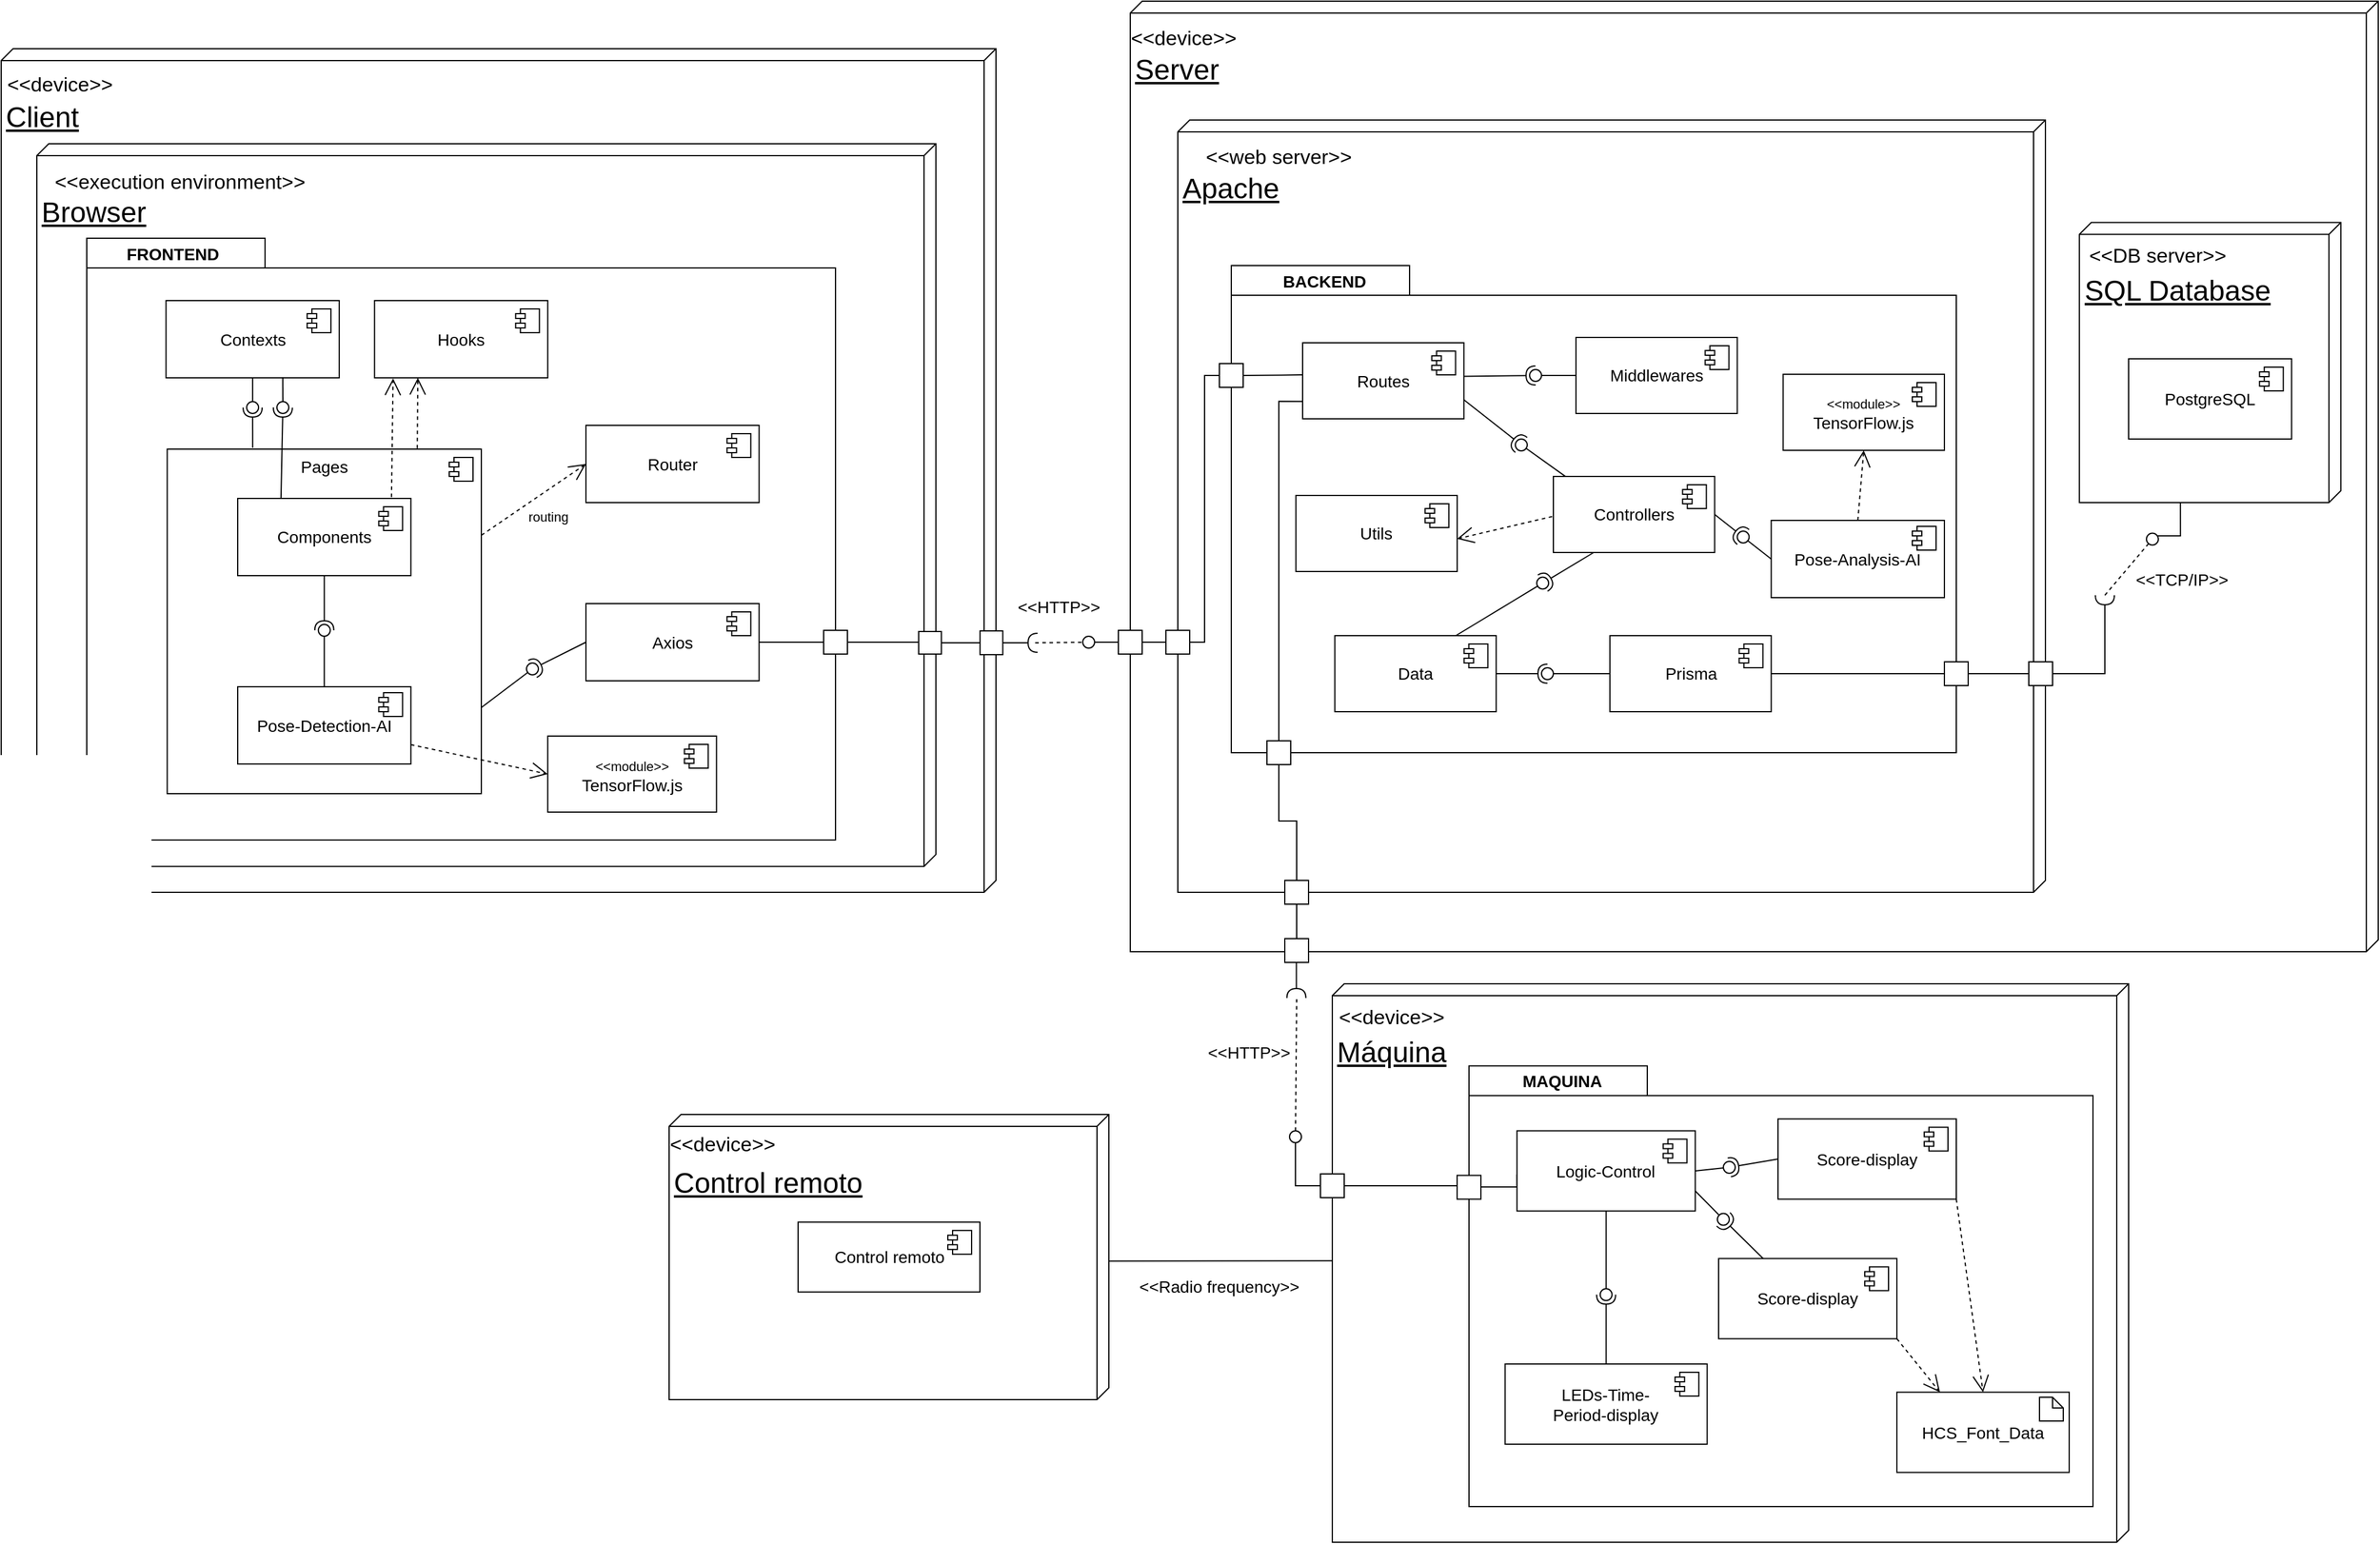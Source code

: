 <mxfile version="21.3.7" type="device">
  <diagram id="4uFTy9rnqPRA-Mim88wO" name="Page-1">
    <mxGraphModel dx="3993" dy="2965" grid="1" gridSize="10" guides="1" tooltips="1" connect="1" arrows="1" fold="1" page="1" pageScale="1" pageWidth="850" pageHeight="1100" math="0" shadow="0">
      <root>
        <mxCell id="0" />
        <mxCell id="1" parent="0" />
        <mxCell id="BeoUz5dw5pDCnau0VOem-1" value="&lt;font style=&quot;font-size: 24px;&quot;&gt;&lt;br&gt;Client&lt;br&gt;&lt;/font&gt;" style="verticalAlign=top;align=left;spacingTop=8;spacingLeft=2;spacingRight=12;shape=cube;size=10;direction=south;fontStyle=4;html=1;whiteSpace=wrap;fontSize=24;container=1;" parent="1" vertex="1">
          <mxGeometry x="-828" y="-1032" width="837" height="710" as="geometry">
            <mxRectangle x="-510" y="-20" width="110" height="80" as="alternateBounds" />
          </mxGeometry>
        </mxCell>
        <mxCell id="BeoUz5dw5pDCnau0VOem-3" value="&amp;lt;&amp;lt;device&amp;gt;&amp;gt;" style="text;html=1;strokeColor=none;fillColor=none;align=center;verticalAlign=middle;whiteSpace=wrap;rounded=0;fontSize=17;" parent="BeoUz5dw5pDCnau0VOem-1" vertex="1">
          <mxGeometry x="19.815" y="14.2" width="59.444" height="32.769" as="geometry" />
        </mxCell>
        <mxCell id="BeoUz5dw5pDCnau0VOem-4" value="&lt;br&gt;Browser" style="verticalAlign=top;align=left;spacingTop=8;spacingLeft=2;spacingRight=12;shape=cube;size=10;direction=south;fontStyle=4;html=1;whiteSpace=wrap;fontSize=24;" parent="BeoUz5dw5pDCnau0VOem-1" vertex="1">
          <mxGeometry x="30" y="80" width="756.45" height="608.23" as="geometry" />
        </mxCell>
        <mxCell id="BeoUz5dw5pDCnau0VOem-5" value="&amp;lt;&amp;lt;execution environment&amp;gt;&amp;gt;" style="text;html=1;strokeColor=none;fillColor=none;align=center;verticalAlign=middle;whiteSpace=wrap;rounded=0;fontSize=17;" parent="BeoUz5dw5pDCnau0VOem-1" vertex="1">
          <mxGeometry x="40" y="98.44" width="220.94" height="28.4" as="geometry" />
        </mxCell>
        <mxCell id="BeoUz5dw5pDCnau0VOem-6" value="" style="html=1;points=[];perimeter=orthogonalPerimeter;outlineConnect=0;targetShapes=umlLifeline;portConstraint=eastwest;newEdgeStyle={&quot;edgeStyle&quot;:&quot;elbowEdgeStyle&quot;,&quot;elbow&quot;:&quot;vertical&quot;,&quot;curved&quot;:0,&quot;rounded&quot;:0};" parent="BeoUz5dw5pDCnau0VOem-1" vertex="1">
          <mxGeometry x="771.956" y="490.503" width="19.131" height="19" as="geometry" />
        </mxCell>
        <mxCell id="BeoUz5dw5pDCnau0VOem-7" value="" style="html=1;points=[];perimeter=orthogonalPerimeter;outlineConnect=0;targetShapes=umlLifeline;portConstraint=eastwest;newEdgeStyle={&quot;edgeStyle&quot;:&quot;elbowEdgeStyle&quot;,&quot;elbow&quot;:&quot;vertical&quot;,&quot;curved&quot;:0,&quot;rounded&quot;:0};" parent="BeoUz5dw5pDCnau0VOem-1" vertex="1">
          <mxGeometry x="823.608" y="490" width="19.131" height="20" as="geometry" />
        </mxCell>
        <mxCell id="BeoUz5dw5pDCnau0VOem-12" value="" style="endArrow=none;html=1;rounded=0;edgeStyle=orthogonalEdgeStyle;" parent="BeoUz5dw5pDCnau0VOem-1" source="BeoUz5dw5pDCnau0VOem-6" target="BeoUz5dw5pDCnau0VOem-7" edge="1">
          <mxGeometry width="50" height="50" relative="1" as="geometry">
            <mxPoint x="726.994" y="520" as="sourcePoint" />
            <mxPoint x="780.562" y="514" as="targetPoint" />
            <Array as="points">
              <mxPoint x="813.086" y="500" />
              <mxPoint x="813.086" y="500" />
            </Array>
          </mxGeometry>
        </mxCell>
        <mxCell id="CaZkNZUkB60J_8pfKlls-16" value="&lt;br&gt;Máquina" style="verticalAlign=top;align=left;spacingTop=8;spacingLeft=2;spacingRight=12;shape=cube;size=10;direction=south;fontStyle=4;html=1;whiteSpace=wrap;fontSize=24;" parent="1" vertex="1">
          <mxGeometry x="292" y="-245" width="670" height="470" as="geometry" />
        </mxCell>
        <mxCell id="ow-tL4oZbmLbFuHcK2_5-78" value="" style="shape=folder;fontStyle=1;spacingTop=10;tabWidth=150;tabHeight=25;tabPosition=left;html=1;whiteSpace=wrap;fontSize=14;" parent="1" vertex="1">
          <mxGeometry x="407" y="-175.82" width="525" height="370.82" as="geometry" />
        </mxCell>
        <mxCell id="CaZkNZUkB60J_8pfKlls-49" value="&lt;font style=&quot;font-size: 24px;&quot;&gt;&lt;br&gt;Server&lt;/font&gt;" style="verticalAlign=top;align=left;spacingTop=8;spacingLeft=2;spacingRight=12;shape=cube;size=10;direction=south;fontStyle=4;html=1;whiteSpace=wrap;fontSize=24;" parent="1" vertex="1">
          <mxGeometry x="122" y="-1072" width="1050" height="800" as="geometry" />
        </mxCell>
        <mxCell id="ow-tL4oZbmLbFuHcK2_5-1" value="&lt;br&gt;Apache" style="verticalAlign=top;align=left;spacingTop=8;spacingLeft=2;spacingRight=12;shape=cube;size=10;direction=south;fontStyle=4;html=1;whiteSpace=wrap;fontSize=24;" parent="1" vertex="1">
          <mxGeometry x="162" y="-972" width="730" height="650" as="geometry" />
        </mxCell>
        <mxCell id="FkkyJa-ej6A5_BQiHf4g-26" value="&lt;br&gt;SQL Database" style="verticalAlign=top;align=left;spacingTop=8;spacingLeft=2;spacingRight=12;shape=cube;size=10;direction=south;fontStyle=4;html=1;whiteSpace=wrap;fontSize=24;" parent="1" vertex="1">
          <mxGeometry x="920.57" y="-885.75" width="220" height="235.75" as="geometry" />
        </mxCell>
        <mxCell id="CaZkNZUkB60J_8pfKlls-51" value="&amp;lt;&amp;lt;device&amp;gt;&amp;gt;" style="text;html=1;strokeColor=none;fillColor=none;align=center;verticalAlign=middle;whiteSpace=wrap;rounded=0;fontSize=17;" parent="1" vertex="1">
          <mxGeometry x="137" y="-1055" width="60" height="30" as="geometry" />
        </mxCell>
        <mxCell id="CaZkNZUkB60J_8pfKlls-52" value="&amp;lt;&amp;lt;web server&amp;gt;&amp;gt;" style="text;html=1;strokeColor=none;fillColor=none;align=center;verticalAlign=middle;whiteSpace=wrap;rounded=0;fontSize=17;" parent="1" vertex="1">
          <mxGeometry x="182" y="-955" width="130" height="30" as="geometry" />
        </mxCell>
        <mxCell id="ow-tL4oZbmLbFuHcK2_5-26" value="PostgreSQL" style="html=1;dropTarget=0;whiteSpace=wrap;fontSize=14;" parent="1" vertex="1">
          <mxGeometry x="961.997" y="-771" width="137.143" height="67.5" as="geometry" />
        </mxCell>
        <mxCell id="ow-tL4oZbmLbFuHcK2_5-27" value="" style="shape=module;jettyWidth=8;jettyHeight=4;fontSize=14;" parent="ow-tL4oZbmLbFuHcK2_5-26" vertex="1">
          <mxGeometry x="1" width="20" height="20" relative="1" as="geometry">
            <mxPoint x="-27" y="7" as="offset" />
          </mxGeometry>
        </mxCell>
        <mxCell id="CaZkNZUkB60J_8pfKlls-57" value="" style="rounded=0;orthogonalLoop=1;jettySize=auto;html=1;endArrow=none;endFill=0;sketch=0;sourcePerimeterSpacing=0;targetPerimeterSpacing=0;exitX=0;exitY=0;exitDx=235.75;exitDy=135;edgeStyle=orthogonalEdgeStyle;exitPerimeter=0;" parent="1" source="FkkyJa-ej6A5_BQiHf4g-26" target="CaZkNZUkB60J_8pfKlls-59" edge="1">
          <mxGeometry relative="1" as="geometry">
            <mxPoint x="642" y="-469" as="sourcePoint" />
            <Array as="points">
              <mxPoint x="1006" y="-622" />
            </Array>
          </mxGeometry>
        </mxCell>
        <mxCell id="CaZkNZUkB60J_8pfKlls-58" value="" style="rounded=0;orthogonalLoop=1;jettySize=auto;html=1;endArrow=halfCircle;endFill=0;endSize=6;strokeWidth=1;sketch=0;edgeStyle=orthogonalEdgeStyle;" parent="1" source="CaZkNZUkB60J_8pfKlls-144" edge="1">
          <mxGeometry relative="1" as="geometry">
            <mxPoint x="938" y="-522" as="sourcePoint" />
            <mxPoint x="942" y="-572" as="targetPoint" />
            <Array as="points">
              <mxPoint x="942" y="-506" />
              <mxPoint x="942" y="-572" />
            </Array>
          </mxGeometry>
        </mxCell>
        <mxCell id="CaZkNZUkB60J_8pfKlls-59" value="" style="ellipse;whiteSpace=wrap;html=1;align=center;aspect=fixed;resizable=0;points=[];outlineConnect=0;sketch=0;direction=south;" parent="1" vertex="1">
          <mxGeometry x="977" y="-624.25" width="10" height="10" as="geometry" />
        </mxCell>
        <mxCell id="CaZkNZUkB60J_8pfKlls-61" value="" style="endArrow=none;dashed=1;html=1;strokeWidth=1;rounded=0;" parent="1" target="BeoUz5dw5pDCnau0VOem-20" edge="1">
          <mxGeometry width="50" height="50" relative="1" as="geometry">
            <mxPoint x="42" y="-532" as="sourcePoint" />
            <mxPoint x="159.299" y="-722.792" as="targetPoint" />
          </mxGeometry>
        </mxCell>
        <mxCell id="CaZkNZUkB60J_8pfKlls-64" value="&amp;lt;&amp;lt;HTTP&amp;gt;&amp;gt;" style="text;html=1;strokeColor=none;fillColor=none;align=center;verticalAlign=middle;whiteSpace=wrap;rounded=0;fontSize=14;rotation=0;" parent="1" vertex="1">
          <mxGeometry x="32" y="-577.5" width="60" height="30" as="geometry" />
        </mxCell>
        <mxCell id="CaZkNZUkB60J_8pfKlls-70" value="&amp;lt;&amp;lt;HTTP&amp;gt;&amp;gt;" style="text;html=1;strokeColor=none;fillColor=none;align=center;verticalAlign=middle;whiteSpace=wrap;rounded=0;fontSize=14;rotation=0;" parent="1" vertex="1">
          <mxGeometry x="192" y="-202.43" width="60" height="30" as="geometry" />
        </mxCell>
        <mxCell id="CaZkNZUkB60J_8pfKlls-74" value="&amp;lt;&amp;lt;Radio frequency&amp;gt;&amp;gt;" style="text;html=1;strokeColor=none;fillColor=none;align=center;verticalAlign=middle;whiteSpace=wrap;rounded=0;fontSize=14;rotation=0;" parent="1" vertex="1">
          <mxGeometry x="107" y="-5" width="180" height="30" as="geometry" />
        </mxCell>
        <mxCell id="CaZkNZUkB60J_8pfKlls-76" value="" style="group" parent="1" vertex="1" connectable="0">
          <mxGeometry x="-266" y="-135" width="390" height="240" as="geometry" />
        </mxCell>
        <mxCell id="CaZkNZUkB60J_8pfKlls-17" value="&lt;br&gt;Control remoto" style="verticalAlign=top;align=left;spacingTop=8;spacingLeft=2;spacingRight=12;shape=cube;size=10;direction=south;fontStyle=4;html=1;whiteSpace=wrap;fontSize=24;" parent="CaZkNZUkB60J_8pfKlls-76" vertex="1">
          <mxGeometry width="370" height="240" as="geometry" />
        </mxCell>
        <mxCell id="CaZkNZUkB60J_8pfKlls-46" value="&amp;lt;&amp;lt;device&amp;gt;&amp;gt;" style="text;html=1;strokeColor=none;fillColor=none;align=center;verticalAlign=middle;whiteSpace=wrap;rounded=0;fontSize=17;" parent="CaZkNZUkB60J_8pfKlls-76" vertex="1">
          <mxGeometry x="18" y="13.065" width="54" height="26.129" as="geometry" />
        </mxCell>
        <mxCell id="CaZkNZUkB60J_8pfKlls-14" value="&lt;div&gt;Control remoto&lt;/div&gt;" style="html=1;dropTarget=0;whiteSpace=wrap;fontSize=14;" parent="CaZkNZUkB60J_8pfKlls-76" vertex="1">
          <mxGeometry x="108.5" y="90.606" width="153" height="58.79" as="geometry" />
        </mxCell>
        <mxCell id="CaZkNZUkB60J_8pfKlls-15" value="" style="shape=module;jettyWidth=8;jettyHeight=4;fontSize=14;" parent="CaZkNZUkB60J_8pfKlls-14" vertex="1">
          <mxGeometry x="1" width="20" height="20" relative="1" as="geometry">
            <mxPoint x="-27" y="7" as="offset" />
          </mxGeometry>
        </mxCell>
        <mxCell id="CaZkNZUkB60J_8pfKlls-85" value="" style="endArrow=none;html=1;rounded=0;exitX=0.514;exitY=-0.001;exitDx=0;exitDy=0;exitPerimeter=0;entryX=0.496;entryY=1;entryDx=0;entryDy=0;entryPerimeter=0;" parent="1" source="CaZkNZUkB60J_8pfKlls-17" target="CaZkNZUkB60J_8pfKlls-16" edge="1">
          <mxGeometry width="50" height="50" relative="1" as="geometry">
            <mxPoint x="109" y="-11.59" as="sourcePoint" />
            <mxPoint x="282" y="-11.59" as="targetPoint" />
          </mxGeometry>
        </mxCell>
        <mxCell id="CaZkNZUkB60J_8pfKlls-92" value="&amp;lt;&amp;lt;TCP/IP&amp;gt;&amp;gt;" style="text;html=1;strokeColor=none;fillColor=none;align=center;verticalAlign=middle;whiteSpace=wrap;rounded=0;fontSize=14;rotation=0;" parent="1" vertex="1">
          <mxGeometry x="977" y="-600" width="60" height="30" as="geometry" />
        </mxCell>
        <mxCell id="ow-tL4oZbmLbFuHcK2_5-19" value="" style="shape=folder;fontStyle=1;spacingTop=10;tabWidth=150;tabHeight=25;tabPosition=left;html=1;whiteSpace=wrap;fontSize=14;" parent="1" vertex="1">
          <mxGeometry x="-756" y="-872.5" width="630" height="506.5" as="geometry" />
        </mxCell>
        <mxCell id="ow-tL4oZbmLbFuHcK2_5-20" value="FRONTEND" style="text;align=center;fontStyle=1;verticalAlign=middle;spacingLeft=3;spacingRight=3;strokeColor=none;rotatable=0;points=[[0,0.5],[1,0.5]];portConstraint=eastwest;html=1;fontSize=14;" parent="1" vertex="1">
          <mxGeometry x="-716.004" y="-872.5" width="64.762" height="26" as="geometry" />
        </mxCell>
        <mxCell id="CaZkNZUkB60J_8pfKlls-94" value="Contexts" style="html=1;dropTarget=0;whiteSpace=wrap;fontSize=14;" parent="1" vertex="1">
          <mxGeometry x="-689.29" y="-820" width="145.71" height="65" as="geometry" />
        </mxCell>
        <mxCell id="CaZkNZUkB60J_8pfKlls-95" value="" style="shape=module;jettyWidth=8;jettyHeight=4;fontSize=14;" parent="CaZkNZUkB60J_8pfKlls-94" vertex="1">
          <mxGeometry x="1" width="20" height="20" relative="1" as="geometry">
            <mxPoint x="-27" y="7" as="offset" />
          </mxGeometry>
        </mxCell>
        <mxCell id="CaZkNZUkB60J_8pfKlls-96" value="Hooks" style="html=1;dropTarget=0;whiteSpace=wrap;fontSize=14;" parent="1" vertex="1">
          <mxGeometry x="-513.86" y="-820" width="145.71" height="65" as="geometry" />
        </mxCell>
        <mxCell id="CaZkNZUkB60J_8pfKlls-97" value="" style="shape=module;jettyWidth=8;jettyHeight=4;fontSize=14;" parent="CaZkNZUkB60J_8pfKlls-96" vertex="1">
          <mxGeometry x="1" width="20" height="20" relative="1" as="geometry">
            <mxPoint x="-27" y="7" as="offset" />
          </mxGeometry>
        </mxCell>
        <mxCell id="CaZkNZUkB60J_8pfKlls-98" value="Pages&lt;br&gt;&lt;br&gt;&lt;br&gt;&lt;br&gt;&lt;br&gt;&lt;br&gt;&lt;br&gt;&lt;br&gt;&lt;br&gt;&lt;br&gt;" style="html=1;dropTarget=0;whiteSpace=wrap;fontSize=14;verticalAlign=top;" parent="1" vertex="1">
          <mxGeometry x="-688.29" y="-695" width="264.29" height="290" as="geometry" />
        </mxCell>
        <mxCell id="CaZkNZUkB60J_8pfKlls-99" value="" style="shape=module;jettyWidth=8;jettyHeight=4;fontSize=14;" parent="CaZkNZUkB60J_8pfKlls-98" vertex="1">
          <mxGeometry x="1" width="20" height="20" relative="1" as="geometry">
            <mxPoint x="-27" y="7" as="offset" />
          </mxGeometry>
        </mxCell>
        <mxCell id="CaZkNZUkB60J_8pfKlls-102" value="Axios" style="html=1;dropTarget=0;whiteSpace=wrap;fontSize=14;" parent="1" vertex="1">
          <mxGeometry x="-336" y="-565" width="145.71" height="65" as="geometry" />
        </mxCell>
        <mxCell id="CaZkNZUkB60J_8pfKlls-103" value="" style="shape=module;jettyWidth=8;jettyHeight=4;fontSize=14;" parent="CaZkNZUkB60J_8pfKlls-102" vertex="1">
          <mxGeometry x="1" width="20" height="20" relative="1" as="geometry">
            <mxPoint x="-27" y="7" as="offset" />
          </mxGeometry>
        </mxCell>
        <mxCell id="CaZkNZUkB60J_8pfKlls-105" value="Router" style="html=1;dropTarget=0;whiteSpace=wrap;fontSize=14;" parent="1" vertex="1">
          <mxGeometry x="-336" y="-715" width="145.71" height="65" as="geometry" />
        </mxCell>
        <mxCell id="CaZkNZUkB60J_8pfKlls-106" value="" style="shape=module;jettyWidth=8;jettyHeight=4;fontSize=14;" parent="CaZkNZUkB60J_8pfKlls-105" vertex="1">
          <mxGeometry x="1" width="20" height="20" relative="1" as="geometry">
            <mxPoint x="-27" y="7" as="offset" />
          </mxGeometry>
        </mxCell>
        <mxCell id="ow-tL4oZbmLbFuHcK2_5-21" value="Components" style="html=1;dropTarget=0;whiteSpace=wrap;fontSize=14;" parent="1" vertex="1">
          <mxGeometry x="-629" y="-653.5" width="145.71" height="65" as="geometry" />
        </mxCell>
        <mxCell id="ow-tL4oZbmLbFuHcK2_5-22" value="" style="shape=module;jettyWidth=8;jettyHeight=4;fontSize=14;" parent="ow-tL4oZbmLbFuHcK2_5-21" vertex="1">
          <mxGeometry x="1" width="20" height="20" relative="1" as="geometry">
            <mxPoint x="-27" y="7" as="offset" />
          </mxGeometry>
        </mxCell>
        <mxCell id="CaZkNZUkB60J_8pfKlls-109" value="" style="rounded=0;orthogonalLoop=1;jettySize=auto;html=1;endArrow=none;endFill=0;sketch=0;sourcePerimeterSpacing=0;targetPerimeterSpacing=0;exitX=1;exitY=0.75;exitDx=0;exitDy=0;" parent="1" source="CaZkNZUkB60J_8pfKlls-98" target="CaZkNZUkB60J_8pfKlls-111" edge="1">
          <mxGeometry relative="1" as="geometry">
            <mxPoint x="-466" y="-286" as="sourcePoint" />
          </mxGeometry>
        </mxCell>
        <mxCell id="CaZkNZUkB60J_8pfKlls-110" value="" style="rounded=0;orthogonalLoop=1;jettySize=auto;html=1;endArrow=halfCircle;endFill=0;entryX=0.5;entryY=0.5;endSize=6;strokeWidth=1;sketch=0;exitX=0;exitY=0.5;exitDx=0;exitDy=0;" parent="1" source="CaZkNZUkB60J_8pfKlls-102" target="CaZkNZUkB60J_8pfKlls-111" edge="1">
          <mxGeometry relative="1" as="geometry">
            <mxPoint x="-426" y="-286" as="sourcePoint" />
          </mxGeometry>
        </mxCell>
        <mxCell id="CaZkNZUkB60J_8pfKlls-111" value="" style="ellipse;whiteSpace=wrap;html=1;align=center;aspect=fixed;resizable=0;points=[];outlineConnect=0;sketch=0;" parent="1" vertex="1">
          <mxGeometry x="-386" y="-515" width="10" height="10" as="geometry" />
        </mxCell>
        <mxCell id="CaZkNZUkB60J_8pfKlls-119" value="" style="endArrow=open;dashed=1;endFill=0;endSize=12;html=1;rounded=0;entryX=0.25;entryY=1;entryDx=0;entryDy=0;exitX=0.796;exitY=-0.002;exitDx=0;exitDy=0;exitPerimeter=0;" parent="1" source="CaZkNZUkB60J_8pfKlls-98" target="CaZkNZUkB60J_8pfKlls-96" edge="1">
          <mxGeometry width="160" relative="1" as="geometry">
            <mxPoint x="-605" y="-685" as="sourcePoint" />
            <mxPoint x="-605" y="-745" as="targetPoint" />
          </mxGeometry>
        </mxCell>
        <mxCell id="CaZkNZUkB60J_8pfKlls-125" value="" style="rounded=0;orthogonalLoop=1;jettySize=auto;html=1;endArrow=halfCircle;endFill=0;entryX=0.5;entryY=0.5;endSize=6;strokeWidth=1;sketch=0;exitX=0.272;exitY=-0.004;exitDx=0;exitDy=0;exitPerimeter=0;" parent="1" source="CaZkNZUkB60J_8pfKlls-98" target="CaZkNZUkB60J_8pfKlls-126" edge="1">
          <mxGeometry relative="1" as="geometry">
            <mxPoint x="-886" y="-700" as="sourcePoint" />
          </mxGeometry>
        </mxCell>
        <mxCell id="CaZkNZUkB60J_8pfKlls-126" value="" style="ellipse;whiteSpace=wrap;html=1;align=center;aspect=fixed;resizable=0;points=[];outlineConnect=0;sketch=0;" parent="1" vertex="1">
          <mxGeometry x="-621.44" y="-735" width="10" height="10" as="geometry" />
        </mxCell>
        <mxCell id="CaZkNZUkB60J_8pfKlls-133" value="" style="rounded=0;orthogonalLoop=1;jettySize=auto;html=1;endArrow=none;endFill=0;sketch=0;sourcePerimeterSpacing=0;targetPerimeterSpacing=0;exitX=0.674;exitY=0.991;exitDx=0;exitDy=0;exitPerimeter=0;" parent="1" source="CaZkNZUkB60J_8pfKlls-94" target="CaZkNZUkB60J_8pfKlls-135" edge="1">
          <mxGeometry relative="1" as="geometry">
            <mxPoint x="-936" y="-665" as="sourcePoint" />
          </mxGeometry>
        </mxCell>
        <mxCell id="CaZkNZUkB60J_8pfKlls-134" value="" style="rounded=0;orthogonalLoop=1;jettySize=auto;html=1;endArrow=halfCircle;endFill=0;entryX=0.5;entryY=0.5;endSize=6;strokeWidth=1;sketch=0;exitX=0.25;exitY=0;exitDx=0;exitDy=0;" parent="1" source="ow-tL4oZbmLbFuHcK2_5-21" target="CaZkNZUkB60J_8pfKlls-135" edge="1">
          <mxGeometry relative="1" as="geometry">
            <mxPoint x="-591" y="-702.5" as="sourcePoint" />
          </mxGeometry>
        </mxCell>
        <mxCell id="CaZkNZUkB60J_8pfKlls-135" value="" style="ellipse;whiteSpace=wrap;html=1;align=center;aspect=fixed;resizable=0;points=[];outlineConnect=0;sketch=0;" parent="1" vertex="1">
          <mxGeometry x="-596" y="-735" width="10" height="10" as="geometry" />
        </mxCell>
        <mxCell id="CaZkNZUkB60J_8pfKlls-141" value="" style="endArrow=open;dashed=1;endFill=0;endSize=12;html=1;rounded=0;entryX=0.107;entryY=1.007;entryDx=0;entryDy=0;exitX=0.888;exitY=-0.017;exitDx=0;exitDy=0;entryPerimeter=0;exitPerimeter=0;" parent="1" source="ow-tL4oZbmLbFuHcK2_5-21" target="CaZkNZUkB60J_8pfKlls-96" edge="1">
          <mxGeometry width="160" relative="1" as="geometry">
            <mxPoint x="-498.5" y="-702.5" as="sourcePoint" />
            <mxPoint x="-467" y="-745" as="targetPoint" />
          </mxGeometry>
        </mxCell>
        <mxCell id="CaZkNZUkB60J_8pfKlls-144" value="" style="html=1;points=[];perimeter=orthogonalPerimeter;outlineConnect=0;targetShapes=umlLifeline;portConstraint=eastwest;newEdgeStyle={&quot;edgeStyle&quot;:&quot;elbowEdgeStyle&quot;,&quot;elbow&quot;:&quot;vertical&quot;,&quot;curved&quot;:0,&quot;rounded&quot;:0};" parent="1" vertex="1">
          <mxGeometry x="878" y="-516" width="20" height="20" as="geometry" />
        </mxCell>
        <mxCell id="CaZkNZUkB60J_8pfKlls-146" value="" style="html=1;points=[];perimeter=orthogonalPerimeter;outlineConnect=0;targetShapes=umlLifeline;portConstraint=eastwest;newEdgeStyle={&quot;edgeStyle&quot;:&quot;elbowEdgeStyle&quot;,&quot;elbow&quot;:&quot;vertical&quot;,&quot;curved&quot;:0,&quot;rounded&quot;:0};" parent="1" vertex="1">
          <mxGeometry x="252" y="-332" width="20" height="20" as="geometry" />
        </mxCell>
        <mxCell id="CaZkNZUkB60J_8pfKlls-149" value="" style="html=1;points=[];perimeter=orthogonalPerimeter;outlineConnect=0;targetShapes=umlLifeline;portConstraint=eastwest;newEdgeStyle={&quot;edgeStyle&quot;:&quot;elbowEdgeStyle&quot;,&quot;elbow&quot;:&quot;vertical&quot;,&quot;curved&quot;:0,&quot;rounded&quot;:0};" parent="1" vertex="1">
          <mxGeometry x="252" y="-283" width="20" height="20" as="geometry" />
        </mxCell>
        <mxCell id="CaZkNZUkB60J_8pfKlls-151" value="" style="html=1;points=[];perimeter=orthogonalPerimeter;outlineConnect=0;targetShapes=umlLifeline;portConstraint=eastwest;newEdgeStyle={&quot;edgeStyle&quot;:&quot;elbowEdgeStyle&quot;,&quot;elbow&quot;:&quot;vertical&quot;,&quot;curved&quot;:0,&quot;rounded&quot;:0};" parent="1" vertex="1">
          <mxGeometry x="282" y="-85.0" width="20" height="20" as="geometry" />
        </mxCell>
        <mxCell id="ow-tL4oZbmLbFuHcK2_5-79" value="MAQUINA" style="text;align=center;fontStyle=1;verticalAlign=middle;spacingLeft=3;spacingRight=3;strokeColor=none;rotatable=0;points=[[0,0.5],[1,0.5]];portConstraint=eastwest;html=1;fontSize=14;" parent="1" vertex="1">
          <mxGeometry x="434.857" y="-175.825" width="100.952" height="26.155" as="geometry" />
        </mxCell>
        <mxCell id="ow-tL4oZbmLbFuHcK2_5-81" value="&lt;div&gt;LEDs-Time-&lt;/div&gt;&lt;div&gt;Period-display&lt;/div&gt;" style="html=1;dropTarget=0;whiteSpace=wrap;fontSize=14;" parent="1" vertex="1">
          <mxGeometry x="437.36" y="75" width="170" height="67.5" as="geometry" />
        </mxCell>
        <mxCell id="ow-tL4oZbmLbFuHcK2_5-82" value="" style="shape=module;jettyWidth=8;jettyHeight=4;fontSize=14;" parent="ow-tL4oZbmLbFuHcK2_5-81" vertex="1">
          <mxGeometry x="1" width="20" height="20" relative="1" as="geometry">
            <mxPoint x="-27" y="7" as="offset" />
          </mxGeometry>
        </mxCell>
        <mxCell id="CaZkNZUkB60J_8pfKlls-3" value="HCS_Font_Data" style="html=1;dropTarget=0;whiteSpace=wrap;fontSize=14;" parent="1" vertex="1">
          <mxGeometry x="767" y="98.75" width="145" height="67.5" as="geometry" />
        </mxCell>
        <mxCell id="CaZkNZUkB60J_8pfKlls-65" style="edgeStyle=orthogonalEdgeStyle;rounded=0;orthogonalLoop=1;jettySize=auto;html=1;endArrow=none;endFill=0;" parent="1" target="CaZkNZUkB60J_8pfKlls-154" edge="1">
          <mxGeometry relative="1" as="geometry">
            <mxPoint x="447.36" y="-84.5" as="sourcePoint" />
            <mxPoint x="420" y="-73" as="targetPoint" />
            <Array as="points">
              <mxPoint x="447" y="-74" />
            </Array>
          </mxGeometry>
        </mxCell>
        <mxCell id="CaZkNZUkB60J_8pfKlls-10" value="Logic-Control" style="html=1;dropTarget=0;whiteSpace=wrap;fontSize=14;" parent="1" vertex="1">
          <mxGeometry x="447.36" y="-121.25" width="150" height="67.5" as="geometry" />
        </mxCell>
        <mxCell id="CaZkNZUkB60J_8pfKlls-11" value="" style="shape=module;jettyWidth=8;jettyHeight=4;fontSize=14;" parent="CaZkNZUkB60J_8pfKlls-10" vertex="1">
          <mxGeometry x="1" width="20" height="20" relative="1" as="geometry">
            <mxPoint x="-27" y="7" as="offset" />
          </mxGeometry>
        </mxCell>
        <mxCell id="CaZkNZUkB60J_8pfKlls-7" value="Score-display" style="html=1;dropTarget=0;whiteSpace=wrap;fontSize=14;" parent="1" vertex="1">
          <mxGeometry x="617" y="-13.75" width="150" height="67.5" as="geometry" />
        </mxCell>
        <mxCell id="CaZkNZUkB60J_8pfKlls-8" value="" style="shape=module;jettyWidth=8;jettyHeight=4;fontSize=14;" parent="CaZkNZUkB60J_8pfKlls-7" vertex="1">
          <mxGeometry x="1" width="20" height="20" relative="1" as="geometry">
            <mxPoint x="-27" y="7" as="offset" />
          </mxGeometry>
        </mxCell>
        <mxCell id="CaZkNZUkB60J_8pfKlls-1" value="Score-display" style="html=1;dropTarget=0;whiteSpace=wrap;fontSize=14;" parent="1" vertex="1">
          <mxGeometry x="667" y="-131.25" width="150" height="67.5" as="geometry" />
        </mxCell>
        <mxCell id="CaZkNZUkB60J_8pfKlls-2" value="" style="shape=module;jettyWidth=8;jettyHeight=4;fontSize=14;" parent="CaZkNZUkB60J_8pfKlls-1" vertex="1">
          <mxGeometry x="1" width="20" height="20" relative="1" as="geometry">
            <mxPoint x="-27" y="7" as="offset" />
          </mxGeometry>
        </mxCell>
        <mxCell id="CaZkNZUkB60J_8pfKlls-27" value="" style="rounded=0;orthogonalLoop=1;jettySize=auto;html=1;endArrow=none;endFill=0;sketch=0;sourcePerimeterSpacing=0;targetPerimeterSpacing=0;exitX=1;exitY=0.5;exitDx=0;exitDy=0;" parent="1" source="CaZkNZUkB60J_8pfKlls-10" target="CaZkNZUkB60J_8pfKlls-29" edge="1">
          <mxGeometry relative="1" as="geometry">
            <mxPoint x="606" y="-37.25" as="sourcePoint" />
          </mxGeometry>
        </mxCell>
        <mxCell id="CaZkNZUkB60J_8pfKlls-28" value="" style="rounded=0;orthogonalLoop=1;jettySize=auto;html=1;endArrow=halfCircle;endFill=0;entryX=0.5;entryY=0.5;endSize=6;strokeWidth=1;sketch=0;exitX=0;exitY=0.5;exitDx=0;exitDy=0;" parent="1" source="CaZkNZUkB60J_8pfKlls-1" target="CaZkNZUkB60J_8pfKlls-29" edge="1">
          <mxGeometry relative="1" as="geometry">
            <mxPoint x="646" y="-37.25" as="sourcePoint" />
          </mxGeometry>
        </mxCell>
        <mxCell id="CaZkNZUkB60J_8pfKlls-29" value="" style="ellipse;whiteSpace=wrap;html=1;align=center;aspect=fixed;resizable=0;points=[];outlineConnect=0;sketch=0;" parent="1" vertex="1">
          <mxGeometry x="621" y="-95.5" width="10" height="10" as="geometry" />
        </mxCell>
        <mxCell id="CaZkNZUkB60J_8pfKlls-32" value="" style="ellipse;whiteSpace=wrap;html=1;align=center;aspect=fixed;resizable=0;points=[];outlineConnect=0;sketch=0;" parent="1" vertex="1">
          <mxGeometry x="616" y="-51.75" width="10" height="10" as="geometry" />
        </mxCell>
        <mxCell id="CaZkNZUkB60J_8pfKlls-30" value="" style="rounded=0;orthogonalLoop=1;jettySize=auto;html=1;endArrow=none;endFill=0;sketch=0;sourcePerimeterSpacing=0;targetPerimeterSpacing=0;exitX=1;exitY=0.75;exitDx=0;exitDy=0;" parent="1" source="CaZkNZUkB60J_8pfKlls-10" target="CaZkNZUkB60J_8pfKlls-32" edge="1">
          <mxGeometry relative="1" as="geometry">
            <mxPoint x="227" y="24.75" as="sourcePoint" />
          </mxGeometry>
        </mxCell>
        <mxCell id="CaZkNZUkB60J_8pfKlls-31" value="" style="rounded=0;orthogonalLoop=1;jettySize=auto;html=1;endArrow=halfCircle;endFill=0;entryX=0.5;entryY=0.5;endSize=6;strokeWidth=1;sketch=0;exitX=0.25;exitY=0;exitDx=0;exitDy=0;" parent="1" source="CaZkNZUkB60J_8pfKlls-7" target="CaZkNZUkB60J_8pfKlls-32" edge="1">
          <mxGeometry relative="1" as="geometry">
            <mxPoint x="267" y="24.75" as="sourcePoint" />
          </mxGeometry>
        </mxCell>
        <mxCell id="CaZkNZUkB60J_8pfKlls-35" value="" style="ellipse;whiteSpace=wrap;html=1;align=center;aspect=fixed;resizable=0;points=[];outlineConnect=0;sketch=0;" parent="1" vertex="1">
          <mxGeometry x="517.36" y="11.62" width="10" height="10" as="geometry" />
        </mxCell>
        <mxCell id="CaZkNZUkB60J_8pfKlls-33" value="" style="rounded=0;orthogonalLoop=1;jettySize=auto;html=1;endArrow=none;endFill=0;sketch=0;sourcePerimeterSpacing=0;targetPerimeterSpacing=0;exitX=0.5;exitY=1;exitDx=0;exitDy=0;" parent="1" source="CaZkNZUkB60J_8pfKlls-10" target="CaZkNZUkB60J_8pfKlls-35" edge="1">
          <mxGeometry relative="1" as="geometry">
            <mxPoint x="220" y="16.75" as="sourcePoint" />
          </mxGeometry>
        </mxCell>
        <mxCell id="CaZkNZUkB60J_8pfKlls-34" value="" style="rounded=0;orthogonalLoop=1;jettySize=auto;html=1;endArrow=halfCircle;endFill=0;entryX=0.5;entryY=0.5;endSize=6;strokeWidth=1;sketch=0;exitX=0.5;exitY=0;exitDx=0;exitDy=0;" parent="1" source="ow-tL4oZbmLbFuHcK2_5-81" target="CaZkNZUkB60J_8pfKlls-35" edge="1">
          <mxGeometry relative="1" as="geometry">
            <mxPoint x="260" y="16.75" as="sourcePoint" />
          </mxGeometry>
        </mxCell>
        <mxCell id="CaZkNZUkB60J_8pfKlls-41" value="" style="endArrow=open;dashed=1;endFill=0;endSize=12;html=1;rounded=0;entryX=0.5;entryY=0;entryDx=0;entryDy=0;exitX=1;exitY=1;exitDx=0;exitDy=0;" parent="1" source="CaZkNZUkB60J_8pfKlls-1" target="CaZkNZUkB60J_8pfKlls-3" edge="1">
          <mxGeometry width="160" relative="1" as="geometry">
            <mxPoint x="899.5" y="-25" as="sourcePoint" />
            <mxPoint x="779.5" y="-6" as="targetPoint" />
          </mxGeometry>
        </mxCell>
        <mxCell id="CaZkNZUkB60J_8pfKlls-42" value="" style="shape=note;whiteSpace=wrap;html=1;backgroundOutline=1;darkOpacity=0.05;size=9;" parent="1" vertex="1">
          <mxGeometry x="887" y="103" width="20" height="20" as="geometry" />
        </mxCell>
        <mxCell id="CaZkNZUkB60J_8pfKlls-43" value="" style="endArrow=open;dashed=1;endFill=0;endSize=12;html=1;rounded=0;entryX=0.25;entryY=0;entryDx=0;entryDy=0;exitX=1;exitY=1;exitDx=0;exitDy=0;" parent="1" source="CaZkNZUkB60J_8pfKlls-7" target="CaZkNZUkB60J_8pfKlls-3" edge="1">
          <mxGeometry width="160" relative="1" as="geometry">
            <mxPoint x="827" y="-53.25" as="sourcePoint" />
            <mxPoint x="850" y="108.75" as="targetPoint" />
          </mxGeometry>
        </mxCell>
        <mxCell id="CaZkNZUkB60J_8pfKlls-45" value="&amp;lt;&amp;lt;device&amp;gt;&amp;gt;" style="text;html=1;strokeColor=none;fillColor=none;align=center;verticalAlign=middle;whiteSpace=wrap;rounded=0;fontSize=17;" parent="1" vertex="1">
          <mxGeometry x="312" y="-229.038" width="60" height="26.604" as="geometry" />
        </mxCell>
        <mxCell id="CaZkNZUkB60J_8pfKlls-154" value="" style="html=1;points=[];perimeter=orthogonalPerimeter;outlineConnect=0;targetShapes=umlLifeline;portConstraint=eastwest;newEdgeStyle={&quot;edgeStyle&quot;:&quot;elbowEdgeStyle&quot;,&quot;elbow&quot;:&quot;vertical&quot;,&quot;curved&quot;:0,&quot;rounded&quot;:0};" parent="1" vertex="1">
          <mxGeometry x="397" y="-83.75" width="20" height="20" as="geometry" />
        </mxCell>
        <mxCell id="CaZkNZUkB60J_8pfKlls-157" value="" style="endArrow=none;html=1;rounded=0;edgeStyle=orthogonalEdgeStyle;" parent="1" source="CaZkNZUkB60J_8pfKlls-146" target="CaZkNZUkB60J_8pfKlls-142" edge="1">
          <mxGeometry width="50" height="50" relative="1" as="geometry">
            <mxPoint x="192" y="-252" as="sourcePoint" />
            <mxPoint x="242" y="-302" as="targetPoint" />
            <Array as="points">
              <mxPoint x="262" y="-382" />
              <mxPoint x="247" y="-382" />
            </Array>
          </mxGeometry>
        </mxCell>
        <mxCell id="CaZkNZUkB60J_8pfKlls-159" value="" style="endArrow=none;html=1;rounded=0;" parent="1" source="CaZkNZUkB60J_8pfKlls-149" target="CaZkNZUkB60J_8pfKlls-146" edge="1">
          <mxGeometry width="50" height="50" relative="1" as="geometry">
            <mxPoint x="182" y="-262" as="sourcePoint" />
            <mxPoint x="232" y="-312" as="targetPoint" />
          </mxGeometry>
        </mxCell>
        <mxCell id="CaZkNZUkB60J_8pfKlls-160" value="" style="endArrow=none;html=1;rounded=0;" parent="1" source="CaZkNZUkB60J_8pfKlls-151" target="CaZkNZUkB60J_8pfKlls-154" edge="1">
          <mxGeometry width="50" height="50" relative="1" as="geometry">
            <mxPoint x="275.72" y="-195" as="sourcePoint" />
            <mxPoint x="275.72" y="-215" as="targetPoint" />
          </mxGeometry>
        </mxCell>
        <mxCell id="CaZkNZUkB60J_8pfKlls-161" value="" style="rounded=0;orthogonalLoop=1;jettySize=auto;html=1;endArrow=none;endFill=0;sketch=0;sourcePerimeterSpacing=0;targetPerimeterSpacing=0;edgeStyle=orthogonalEdgeStyle;" parent="1" source="CaZkNZUkB60J_8pfKlls-151" target="CaZkNZUkB60J_8pfKlls-163" edge="1">
          <mxGeometry relative="1" as="geometry">
            <mxPoint x="192" y="-109" as="sourcePoint" />
          </mxGeometry>
        </mxCell>
        <mxCell id="CaZkNZUkB60J_8pfKlls-162" value="" style="rounded=0;orthogonalLoop=1;jettySize=auto;html=1;endArrow=halfCircle;endFill=0;endSize=6;strokeWidth=1;sketch=0;edgeStyle=orthogonalEdgeStyle;" parent="1" edge="1">
          <mxGeometry relative="1" as="geometry">
            <mxPoint x="261.76" y="-263" as="sourcePoint" />
            <mxPoint x="261.76" y="-233" as="targetPoint" />
          </mxGeometry>
        </mxCell>
        <mxCell id="CaZkNZUkB60J_8pfKlls-163" value="" style="ellipse;whiteSpace=wrap;html=1;align=center;aspect=fixed;resizable=0;points=[];outlineConnect=0;sketch=0;" parent="1" vertex="1">
          <mxGeometry x="256" y="-121.25" width="10" height="10" as="geometry" />
        </mxCell>
        <mxCell id="CaZkNZUkB60J_8pfKlls-165" value="" style="endArrow=none;dashed=1;html=1;strokeWidth=1;rounded=0;" parent="1" source="CaZkNZUkB60J_8pfKlls-163" edge="1">
          <mxGeometry width="50" height="50" relative="1" as="geometry">
            <mxPoint x="52" y="-155.24" as="sourcePoint" />
            <mxPoint x="262" y="-232" as="targetPoint" />
          </mxGeometry>
        </mxCell>
        <mxCell id="CaZkNZUkB60J_8pfKlls-166" value="" style="endArrow=none;dashed=1;html=1;strokeWidth=1;rounded=0;" parent="1" target="CaZkNZUkB60J_8pfKlls-59" edge="1">
          <mxGeometry width="50" height="50" relative="1" as="geometry">
            <mxPoint x="942" y="-572" as="sourcePoint" />
            <mxPoint x="272" y="-282" as="targetPoint" />
          </mxGeometry>
        </mxCell>
        <mxCell id="ow-tL4oZbmLbFuHcK2_5-10" value="" style="shape=folder;fontStyle=1;spacingTop=10;tabWidth=150;tabHeight=25;tabPosition=left;html=1;whiteSpace=wrap;fontSize=14;container=0;" parent="1" vertex="1">
          <mxGeometry x="207" y="-849.5" width="610" height="410" as="geometry" />
        </mxCell>
        <mxCell id="ow-tL4oZbmLbFuHcK2_5-11" value="BACKEND" style="text;align=center;fontStyle=1;verticalAlign=middle;spacingLeft=3;spacingRight=3;strokeColor=none;rotatable=0;points=[[0,0.5],[1,0.5]];portConstraint=eastwest;html=1;fontSize=14;" parent="1" vertex="1">
          <mxGeometry x="240.409" y="-849.5" width="89.091" height="26" as="geometry" />
        </mxCell>
        <mxCell id="ow-tL4oZbmLbFuHcK2_5-52" value="" style="rounded=0;orthogonalLoop=1;jettySize=auto;html=1;endArrow=none;endFill=0;sketch=0;sourcePerimeterSpacing=0;targetPerimeterSpacing=0;exitX=0.074;exitY=-0.001;exitDx=0;exitDy=0;exitPerimeter=0;" parent="1" source="CaZkNZUkB60J_8pfKlls-169" target="ow-tL4oZbmLbFuHcK2_5-54" edge="1">
          <mxGeometry relative="1" as="geometry">
            <mxPoint x="477" y="-679.5" as="sourcePoint" />
          </mxGeometry>
        </mxCell>
        <mxCell id="ow-tL4oZbmLbFuHcK2_5-53" value="" style="rounded=0;orthogonalLoop=1;jettySize=auto;html=1;endArrow=halfCircle;endFill=0;entryX=0.5;entryY=0.5;endSize=6;strokeWidth=1;sketch=0;exitX=1;exitY=0.75;exitDx=0;exitDy=0;" parent="1" source="CaZkNZUkB60J_8pfKlls-173" target="ow-tL4oZbmLbFuHcK2_5-54" edge="1">
          <mxGeometry relative="1" as="geometry">
            <mxPoint x="400.07" y="-729.5" as="sourcePoint" />
          </mxGeometry>
        </mxCell>
        <mxCell id="ow-tL4oZbmLbFuHcK2_5-54" value="" style="ellipse;whiteSpace=wrap;html=1;align=center;aspect=fixed;resizable=0;points=[];outlineConnect=0;sketch=0;" parent="1" vertex="1">
          <mxGeometry x="446" y="-703.5" width="10" height="10" as="geometry" />
        </mxCell>
        <mxCell id="ow-tL4oZbmLbFuHcK2_5-55" value="" style="rounded=0;orthogonalLoop=1;jettySize=auto;html=1;endArrow=none;endFill=0;sketch=0;sourcePerimeterSpacing=0;targetPerimeterSpacing=0;exitX=0;exitY=0.5;exitDx=0;exitDy=0;" parent="1" source="CaZkNZUkB60J_8pfKlls-175" target="ow-tL4oZbmLbFuHcK2_5-57" edge="1">
          <mxGeometry relative="1" as="geometry">
            <mxPoint x="497" y="-729.5" as="sourcePoint" />
          </mxGeometry>
        </mxCell>
        <mxCell id="ow-tL4oZbmLbFuHcK2_5-56" value="" style="rounded=0;orthogonalLoop=1;jettySize=auto;html=1;endArrow=halfCircle;endFill=0;entryX=0.5;entryY=0.5;endSize=6;strokeWidth=1;sketch=0;exitX=1;exitY=0.442;exitDx=0;exitDy=0;exitPerimeter=0;" parent="1" source="CaZkNZUkB60J_8pfKlls-173" target="ow-tL4oZbmLbFuHcK2_5-57" edge="1">
          <mxGeometry relative="1" as="geometry">
            <mxPoint x="400.07" y="-757.0" as="sourcePoint" />
          </mxGeometry>
        </mxCell>
        <mxCell id="ow-tL4oZbmLbFuHcK2_5-57" value="" style="ellipse;whiteSpace=wrap;html=1;align=center;aspect=fixed;resizable=0;points=[];outlineConnect=0;sketch=0;" parent="1" vertex="1">
          <mxGeometry x="458" y="-762" width="10" height="10" as="geometry" />
        </mxCell>
        <mxCell id="ow-tL4oZbmLbFuHcK2_5-58" value="" style="rounded=0;orthogonalLoop=1;jettySize=auto;html=1;endArrow=none;endFill=0;sketch=0;sourcePerimeterSpacing=0;targetPerimeterSpacing=0;exitX=0.75;exitY=0;exitDx=0;exitDy=0;" parent="1" source="CaZkNZUkB60J_8pfKlls-155" target="ow-tL4oZbmLbFuHcK2_5-60" edge="1">
          <mxGeometry relative="1" as="geometry">
            <mxPoint x="428.59" y="-554.5" as="sourcePoint" />
          </mxGeometry>
        </mxCell>
        <mxCell id="ow-tL4oZbmLbFuHcK2_5-59" value="" style="rounded=0;orthogonalLoop=1;jettySize=auto;html=1;endArrow=halfCircle;endFill=0;entryX=0.5;entryY=0.5;endSize=6;strokeWidth=1;sketch=0;exitX=0.25;exitY=1;exitDx=0;exitDy=0;" parent="1" source="CaZkNZUkB60J_8pfKlls-169" target="ow-tL4oZbmLbFuHcK2_5-60" edge="1">
          <mxGeometry relative="1" as="geometry">
            <mxPoint x="532" y="-624.5" as="sourcePoint" />
          </mxGeometry>
        </mxCell>
        <mxCell id="ow-tL4oZbmLbFuHcK2_5-60" value="" style="ellipse;whiteSpace=wrap;html=1;align=center;aspect=fixed;resizable=0;points=[];outlineConnect=0;sketch=0;" parent="1" vertex="1">
          <mxGeometry x="464" y="-587.25" width="10" height="10" as="geometry" />
        </mxCell>
        <mxCell id="ow-tL4oZbmLbFuHcK2_5-64" value="" style="endArrow=open;dashed=1;endFill=0;endSize=12;html=1;rounded=0;entryX=1;entryY=0.5;entryDx=0;entryDy=0;exitX=0;exitY=0.75;exitDx=10;exitDy=0;exitPerimeter=0;" parent="1" edge="1">
          <mxGeometry width="160" relative="1" as="geometry">
            <mxPoint x="477" y="-638.25" as="sourcePoint" />
            <mxPoint x="397" y="-619.5" as="targetPoint" />
          </mxGeometry>
        </mxCell>
        <mxCell id="CaZkNZUkB60J_8pfKlls-23" style="edgeStyle=orthogonalEdgeStyle;rounded=0;orthogonalLoop=1;jettySize=auto;html=1;endArrow=none;endFill=0;exitX=1;exitY=0.5;exitDx=0;exitDy=0;" parent="1" source="CaZkNZUkB60J_8pfKlls-167" target="CaZkNZUkB60J_8pfKlls-143" edge="1">
          <mxGeometry relative="1" as="geometry">
            <mxPoint x="677.0" y="-523.0" as="sourcePoint" />
            <mxPoint x="702.41" y="-523.0" as="targetPoint" />
          </mxGeometry>
        </mxCell>
        <mxCell id="CaZkNZUkB60J_8pfKlls-20" value="" style="rounded=0;orthogonalLoop=1;jettySize=auto;html=1;endArrow=none;endFill=0;sketch=0;sourcePerimeterSpacing=0;targetPerimeterSpacing=0;exitX=0;exitY=0.5;exitDx=0;exitDy=0;" parent="1" source="CaZkNZUkB60J_8pfKlls-167" target="CaZkNZUkB60J_8pfKlls-22" edge="1">
          <mxGeometry relative="1" as="geometry">
            <mxPoint x="516.474" y="-528.21" as="sourcePoint" />
          </mxGeometry>
        </mxCell>
        <mxCell id="CaZkNZUkB60J_8pfKlls-21" value="" style="rounded=0;orthogonalLoop=1;jettySize=auto;html=1;endArrow=halfCircle;endFill=0;entryX=0.5;entryY=0.5;endSize=6;strokeWidth=1;sketch=0;exitX=1;exitY=0.5;exitDx=0;exitDy=0;" parent="1" source="CaZkNZUkB60J_8pfKlls-155" target="CaZkNZUkB60J_8pfKlls-22" edge="1">
          <mxGeometry relative="1" as="geometry">
            <mxPoint x="428.327" y="-529.255" as="sourcePoint" />
          </mxGeometry>
        </mxCell>
        <mxCell id="CaZkNZUkB60J_8pfKlls-22" value="" style="ellipse;whiteSpace=wrap;html=1;align=center;aspect=fixed;resizable=0;points=[];outlineConnect=0;sketch=0;" parent="1" vertex="1">
          <mxGeometry x="468" y="-511" width="10" height="10" as="geometry" />
        </mxCell>
        <mxCell id="CaZkNZUkB60J_8pfKlls-40" style="edgeStyle=orthogonalEdgeStyle;rounded=0;orthogonalLoop=1;jettySize=auto;html=1;exitX=0.074;exitY=0.897;exitDx=0;exitDy=0;exitPerimeter=0;endArrow=none;endFill=0;" parent="1" edge="1">
          <mxGeometry relative="1" as="geometry">
            <mxPoint x="279.69" y="-735.165" as="sourcePoint" />
            <mxPoint x="247" y="-449.5" as="targetPoint" />
            <Array as="points">
              <mxPoint x="247" y="-735.5" />
            </Array>
          </mxGeometry>
        </mxCell>
        <mxCell id="CaZkNZUkB60J_8pfKlls-142" value="" style="html=1;points=[];perimeter=orthogonalPerimeter;outlineConnect=0;targetShapes=umlLifeline;portConstraint=eastwest;newEdgeStyle={&quot;edgeStyle&quot;:&quot;elbowEdgeStyle&quot;,&quot;elbow&quot;:&quot;vertical&quot;,&quot;curved&quot;:0,&quot;rounded&quot;:0};" parent="1" vertex="1">
          <mxGeometry x="237" y="-449.5" width="20" height="20" as="geometry" />
        </mxCell>
        <mxCell id="CaZkNZUkB60J_8pfKlls-145" value="" style="html=1;points=[];perimeter=orthogonalPerimeter;outlineConnect=0;targetShapes=umlLifeline;portConstraint=eastwest;newEdgeStyle={&quot;edgeStyle&quot;:&quot;elbowEdgeStyle&quot;,&quot;elbow&quot;:&quot;vertical&quot;,&quot;curved&quot;:0,&quot;rounded&quot;:0};" parent="1" vertex="1">
          <mxGeometry x="197" y="-767" width="20" height="20" as="geometry" />
        </mxCell>
        <mxCell id="ow-tL4oZbmLbFuHcK2_5-76" style="edgeStyle=orthogonalEdgeStyle;rounded=0;orthogonalLoop=1;jettySize=auto;html=1;exitX=0.084;exitY=0.487;exitDx=0;exitDy=0;exitPerimeter=0;endArrow=none;endFill=0;" parent="1" target="CaZkNZUkB60J_8pfKlls-145" edge="1">
          <mxGeometry relative="1" as="geometry">
            <mxPoint x="280.99" y="-757.715" as="sourcePoint" />
            <mxPoint x="217.0" y="-757.0" as="targetPoint" />
          </mxGeometry>
        </mxCell>
        <mxCell id="CaZkNZUkB60J_8pfKlls-155" value="Data" style="html=1;dropTarget=0;whiteSpace=wrap;fontSize=14;" parent="1" vertex="1">
          <mxGeometry x="294.14" y="-538" width="135.71" height="64" as="geometry" />
        </mxCell>
        <mxCell id="CaZkNZUkB60J_8pfKlls-156" value="" style="shape=module;jettyWidth=8;jettyHeight=4;fontSize=14;" parent="CaZkNZUkB60J_8pfKlls-155" vertex="1">
          <mxGeometry x="1" width="20" height="20" relative="1" as="geometry">
            <mxPoint x="-27" y="7" as="offset" />
          </mxGeometry>
        </mxCell>
        <mxCell id="CaZkNZUkB60J_8pfKlls-167" value="Prisma" style="html=1;dropTarget=0;whiteSpace=wrap;fontSize=14;" parent="1" vertex="1">
          <mxGeometry x="525.58" y="-538" width="135.71" height="64" as="geometry" />
        </mxCell>
        <mxCell id="CaZkNZUkB60J_8pfKlls-168" value="" style="shape=module;jettyWidth=8;jettyHeight=4;fontSize=14;" parent="CaZkNZUkB60J_8pfKlls-167" vertex="1">
          <mxGeometry x="1" width="20" height="20" relative="1" as="geometry">
            <mxPoint x="-27" y="7" as="offset" />
          </mxGeometry>
        </mxCell>
        <mxCell id="CaZkNZUkB60J_8pfKlls-169" value="Controllers" style="html=1;dropTarget=0;whiteSpace=wrap;fontSize=14;" parent="1" vertex="1">
          <mxGeometry x="478" y="-672" width="135.71" height="64" as="geometry" />
        </mxCell>
        <mxCell id="CaZkNZUkB60J_8pfKlls-170" value="" style="shape=module;jettyWidth=8;jettyHeight=4;fontSize=14;" parent="CaZkNZUkB60J_8pfKlls-169" vertex="1">
          <mxGeometry x="1" width="20" height="20" relative="1" as="geometry">
            <mxPoint x="-27" y="7" as="offset" />
          </mxGeometry>
        </mxCell>
        <mxCell id="CaZkNZUkB60J_8pfKlls-171" value="Utils" style="html=1;dropTarget=0;whiteSpace=wrap;fontSize=14;" parent="1" vertex="1">
          <mxGeometry x="261.36" y="-656" width="135.71" height="64" as="geometry" />
        </mxCell>
        <mxCell id="CaZkNZUkB60J_8pfKlls-172" value="" style="shape=module;jettyWidth=8;jettyHeight=4;fontSize=14;" parent="CaZkNZUkB60J_8pfKlls-171" vertex="1">
          <mxGeometry x="1" width="20" height="20" relative="1" as="geometry">
            <mxPoint x="-27" y="7" as="offset" />
          </mxGeometry>
        </mxCell>
        <mxCell id="CaZkNZUkB60J_8pfKlls-173" value="Routes" style="html=1;dropTarget=0;whiteSpace=wrap;fontSize=14;" parent="1" vertex="1">
          <mxGeometry x="267" y="-784.5" width="135.71" height="64" as="geometry" />
        </mxCell>
        <mxCell id="CaZkNZUkB60J_8pfKlls-174" value="" style="shape=module;jettyWidth=8;jettyHeight=4;fontSize=14;" parent="CaZkNZUkB60J_8pfKlls-173" vertex="1">
          <mxGeometry x="1" width="20" height="20" relative="1" as="geometry">
            <mxPoint x="-27" y="7" as="offset" />
          </mxGeometry>
        </mxCell>
        <mxCell id="CaZkNZUkB60J_8pfKlls-175" value="Middlewares" style="html=1;dropTarget=0;whiteSpace=wrap;fontSize=14;" parent="1" vertex="1">
          <mxGeometry x="497" y="-789" width="135.71" height="64" as="geometry" />
        </mxCell>
        <mxCell id="CaZkNZUkB60J_8pfKlls-176" value="" style="shape=module;jettyWidth=8;jettyHeight=4;fontSize=14;" parent="CaZkNZUkB60J_8pfKlls-175" vertex="1">
          <mxGeometry x="1" width="20" height="20" relative="1" as="geometry">
            <mxPoint x="-27" y="7" as="offset" />
          </mxGeometry>
        </mxCell>
        <mxCell id="FkkyJa-ej6A5_BQiHf4g-1" value="&lt;font style=&quot;font-size: 11px;&quot;&gt;&amp;lt;&amp;lt;module&amp;gt;&amp;gt;&lt;/font&gt;&lt;br&gt;TensorFlow.js" style="html=1;dropTarget=0;whiteSpace=wrap;fontSize=14;" parent="1" vertex="1">
          <mxGeometry x="671.29" y="-758" width="135.71" height="64" as="geometry" />
        </mxCell>
        <mxCell id="FkkyJa-ej6A5_BQiHf4g-2" value="" style="shape=module;jettyWidth=8;jettyHeight=4;fontSize=14;" parent="FkkyJa-ej6A5_BQiHf4g-1" vertex="1">
          <mxGeometry x="1" width="20" height="20" relative="1" as="geometry">
            <mxPoint x="-27" y="7" as="offset" />
          </mxGeometry>
        </mxCell>
        <mxCell id="CaZkNZUkB60J_8pfKlls-143" value="" style="html=1;points=[];perimeter=orthogonalPerimeter;outlineConnect=0;targetShapes=umlLifeline;portConstraint=eastwest;newEdgeStyle={&quot;edgeStyle&quot;:&quot;elbowEdgeStyle&quot;,&quot;elbow&quot;:&quot;vertical&quot;,&quot;curved&quot;:0,&quot;rounded&quot;:0};" parent="1" vertex="1">
          <mxGeometry x="807" y="-516" width="20" height="20" as="geometry" />
        </mxCell>
        <mxCell id="FkkyJa-ej6A5_BQiHf4g-5" value="" style="endArrow=none;html=1;rounded=0;edgeStyle=orthogonalEdgeStyle;" parent="1" source="CaZkNZUkB60J_8pfKlls-143" target="CaZkNZUkB60J_8pfKlls-144" edge="1">
          <mxGeometry width="50" height="50" relative="1" as="geometry">
            <mxPoint x="872" y="-522" as="sourcePoint" />
            <mxPoint x="922" y="-572" as="targetPoint" />
            <Array as="points">
              <mxPoint x="892" y="-506" />
              <mxPoint x="892" y="-506" />
            </Array>
          </mxGeometry>
        </mxCell>
        <mxCell id="FkkyJa-ej6A5_BQiHf4g-8" value="&lt;font style=&quot;font-size: 11px;&quot;&gt;&amp;lt;&amp;lt;module&amp;gt;&amp;gt;&lt;/font&gt;&lt;br&gt;TensorFlow.js" style="html=1;dropTarget=0;whiteSpace=wrap;fontSize=14;" parent="1" vertex="1">
          <mxGeometry x="-368.15" y="-453.5" width="142" height="64" as="geometry" />
        </mxCell>
        <mxCell id="FkkyJa-ej6A5_BQiHf4g-9" value="" style="shape=module;jettyWidth=8;jettyHeight=4;fontSize=14;" parent="FkkyJa-ej6A5_BQiHf4g-8" vertex="1">
          <mxGeometry x="1" width="20" height="20" relative="1" as="geometry">
            <mxPoint x="-27" y="7" as="offset" />
          </mxGeometry>
        </mxCell>
        <mxCell id="FkkyJa-ej6A5_BQiHf4g-10" value="Pose-Detection-AI" style="html=1;dropTarget=0;whiteSpace=wrap;fontSize=14;" parent="1" vertex="1">
          <mxGeometry x="-629" y="-495" width="145.71" height="65" as="geometry" />
        </mxCell>
        <mxCell id="FkkyJa-ej6A5_BQiHf4g-11" value="" style="shape=module;jettyWidth=8;jettyHeight=4;fontSize=14;" parent="FkkyJa-ej6A5_BQiHf4g-10" vertex="1">
          <mxGeometry x="1" width="20" height="20" relative="1" as="geometry">
            <mxPoint x="-27" y="5" as="offset" />
          </mxGeometry>
        </mxCell>
        <mxCell id="FkkyJa-ej6A5_BQiHf4g-12" value="" style="rounded=0;orthogonalLoop=1;jettySize=auto;html=1;endArrow=none;endFill=0;sketch=0;sourcePerimeterSpacing=0;targetPerimeterSpacing=0;exitX=0.5;exitY=0;exitDx=0;exitDy=0;" parent="1" source="FkkyJa-ej6A5_BQiHf4g-10" target="FkkyJa-ej6A5_BQiHf4g-14" edge="1">
          <mxGeometry relative="1" as="geometry">
            <mxPoint x="-576" y="-550" as="sourcePoint" />
          </mxGeometry>
        </mxCell>
        <mxCell id="FkkyJa-ej6A5_BQiHf4g-13" value="" style="rounded=0;orthogonalLoop=1;jettySize=auto;html=1;endArrow=halfCircle;endFill=0;entryX=0.5;entryY=0.5;endSize=6;strokeWidth=1;sketch=0;exitX=0.5;exitY=1;exitDx=0;exitDy=0;" parent="1" source="ow-tL4oZbmLbFuHcK2_5-21" target="FkkyJa-ej6A5_BQiHf4g-14" edge="1">
          <mxGeometry relative="1" as="geometry">
            <mxPoint x="-536" y="-550" as="sourcePoint" />
          </mxGeometry>
        </mxCell>
        <mxCell id="FkkyJa-ej6A5_BQiHf4g-14" value="" style="ellipse;whiteSpace=wrap;html=1;align=center;aspect=fixed;resizable=0;points=[];outlineConnect=0;sketch=0;" parent="1" vertex="1">
          <mxGeometry x="-561.14" y="-547.5" width="10" height="10" as="geometry" />
        </mxCell>
        <mxCell id="FkkyJa-ej6A5_BQiHf4g-15" value="" style="endArrow=open;dashed=1;endFill=0;endSize=12;html=1;rounded=0;entryX=0;entryY=0.5;entryDx=0;entryDy=0;exitX=1;exitY=0.75;exitDx=0;exitDy=0;" parent="1" source="FkkyJa-ej6A5_BQiHf4g-10" target="FkkyJa-ej6A5_BQiHf4g-8" edge="1">
          <mxGeometry width="160" relative="1" as="geometry">
            <mxPoint x="-468" y="-686" as="sourcePoint" />
            <mxPoint x="-467" y="-745" as="targetPoint" />
          </mxGeometry>
        </mxCell>
        <mxCell id="FkkyJa-ej6A5_BQiHf4g-18" value="Pose-Analysis-AI" style="html=1;dropTarget=0;whiteSpace=wrap;fontSize=14;" parent="1" vertex="1">
          <mxGeometry x="661.29" y="-635" width="145.71" height="65" as="geometry" />
        </mxCell>
        <mxCell id="FkkyJa-ej6A5_BQiHf4g-19" value="" style="shape=module;jettyWidth=8;jettyHeight=4;fontSize=14;" parent="FkkyJa-ej6A5_BQiHf4g-18" vertex="1">
          <mxGeometry x="1" width="20" height="20" relative="1" as="geometry">
            <mxPoint x="-27" y="5" as="offset" />
          </mxGeometry>
        </mxCell>
        <mxCell id="FkkyJa-ej6A5_BQiHf4g-20" value="" style="rounded=0;orthogonalLoop=1;jettySize=auto;html=1;endArrow=none;endFill=0;sketch=0;sourcePerimeterSpacing=0;targetPerimeterSpacing=0;exitX=0;exitY=0.5;exitDx=0;exitDy=0;" parent="1" source="FkkyJa-ej6A5_BQiHf4g-18" target="FkkyJa-ej6A5_BQiHf4g-22" edge="1">
          <mxGeometry relative="1" as="geometry">
            <mxPoint x="757" y="-607" as="sourcePoint" />
          </mxGeometry>
        </mxCell>
        <mxCell id="FkkyJa-ej6A5_BQiHf4g-21" value="" style="rounded=0;orthogonalLoop=1;jettySize=auto;html=1;endArrow=halfCircle;endFill=0;entryX=0.5;entryY=0.5;endSize=6;strokeWidth=1;sketch=0;exitX=1;exitY=0.5;exitDx=0;exitDy=0;" parent="1" source="CaZkNZUkB60J_8pfKlls-169" target="FkkyJa-ej6A5_BQiHf4g-22" edge="1">
          <mxGeometry relative="1" as="geometry">
            <mxPoint x="797" y="-607" as="sourcePoint" />
          </mxGeometry>
        </mxCell>
        <mxCell id="FkkyJa-ej6A5_BQiHf4g-22" value="" style="ellipse;whiteSpace=wrap;html=1;align=center;aspect=fixed;resizable=0;points=[];outlineConnect=0;sketch=0;" parent="1" vertex="1">
          <mxGeometry x="632.71" y="-626" width="10" height="10" as="geometry" />
        </mxCell>
        <mxCell id="FkkyJa-ej6A5_BQiHf4g-23" value="" style="endArrow=open;dashed=1;endFill=0;endSize=12;html=1;rounded=0;entryX=0.5;entryY=1;entryDx=0;entryDy=0;exitX=0.5;exitY=0;exitDx=0;exitDy=0;" parent="1" source="FkkyJa-ej6A5_BQiHf4g-18" target="FkkyJa-ej6A5_BQiHf4g-1" edge="1">
          <mxGeometry width="160" relative="1" as="geometry">
            <mxPoint x="487" y="-628.25" as="sourcePoint" />
            <mxPoint x="407" y="-609.5" as="targetPoint" />
          </mxGeometry>
        </mxCell>
        <mxCell id="FkkyJa-ej6A5_BQiHf4g-28" value="&amp;lt;&amp;lt;DB server&amp;gt;&amp;gt;" style="text;html=1;strokeColor=none;fillColor=none;align=center;verticalAlign=middle;whiteSpace=wrap;rounded=0;fontSize=17;" parent="1" vertex="1">
          <mxGeometry x="922" y="-872.5" width="128.57" height="30" as="geometry" />
        </mxCell>
        <mxCell id="FkkyJa-ej6A5_BQiHf4g-29" value="" style="endArrow=open;dashed=1;endFill=0;endSize=12;html=1;rounded=0;entryX=0;entryY=0.5;entryDx=0;entryDy=0;exitX=1;exitY=0.25;exitDx=0;exitDy=0;" parent="1" source="CaZkNZUkB60J_8pfKlls-98" target="CaZkNZUkB60J_8pfKlls-105" edge="1">
          <mxGeometry width="160" relative="1" as="geometry">
            <mxPoint x="-473" y="-436" as="sourcePoint" />
            <mxPoint x="-358" y="-411" as="targetPoint" />
          </mxGeometry>
        </mxCell>
        <mxCell id="FkkyJa-ej6A5_BQiHf4g-30" value="routing" style="edgeLabel;html=1;align=center;verticalAlign=middle;resizable=0;points=[];" parent="FkkyJa-ej6A5_BQiHf4g-29" vertex="1" connectable="0">
          <mxGeometry x="0.441" y="1" relative="1" as="geometry">
            <mxPoint x="-7" y="28" as="offset" />
          </mxGeometry>
        </mxCell>
        <mxCell id="BeoUz5dw5pDCnau0VOem-2" value="" style="rounded=0;orthogonalLoop=1;jettySize=auto;html=1;endArrow=none;endFill=0;sketch=0;sourcePerimeterSpacing=0;targetPerimeterSpacing=0;exitX=0.5;exitY=1;exitDx=0;exitDy=0;" parent="1" source="CaZkNZUkB60J_8pfKlls-94" target="CaZkNZUkB60J_8pfKlls-126" edge="1">
          <mxGeometry relative="1" as="geometry">
            <mxPoint x="-616" y="-755" as="sourcePoint" />
            <mxPoint x="-616" y="-735" as="targetPoint" />
          </mxGeometry>
        </mxCell>
        <mxCell id="BeoUz5dw5pDCnau0VOem-13" value="" style="html=1;points=[];perimeter=orthogonalPerimeter;outlineConnect=0;targetShapes=umlLifeline;portConstraint=eastwest;newEdgeStyle={&quot;edgeStyle&quot;:&quot;elbowEdgeStyle&quot;,&quot;elbow&quot;:&quot;vertical&quot;,&quot;curved&quot;:0,&quot;rounded&quot;:0};" parent="1" vertex="1">
          <mxGeometry x="112" y="-542.5" width="20" height="20" as="geometry" />
        </mxCell>
        <mxCell id="BeoUz5dw5pDCnau0VOem-15" value="" style="html=1;points=[];perimeter=orthogonalPerimeter;outlineConnect=0;targetShapes=umlLifeline;portConstraint=eastwest;newEdgeStyle={&quot;edgeStyle&quot;:&quot;elbowEdgeStyle&quot;,&quot;elbow&quot;:&quot;vertical&quot;,&quot;curved&quot;:0,&quot;rounded&quot;:0};" parent="1" vertex="1">
          <mxGeometry x="152" y="-542.5" width="20" height="20" as="geometry" />
        </mxCell>
        <mxCell id="BeoUz5dw5pDCnau0VOem-16" value="" style="endArrow=none;html=1;rounded=0;edgeStyle=orthogonalEdgeStyle;" parent="1" source="BeoUz5dw5pDCnau0VOem-15" target="CaZkNZUkB60J_8pfKlls-145" edge="1">
          <mxGeometry width="50" height="50" relative="1" as="geometry">
            <mxPoint x="172" y="-602" as="sourcePoint" />
            <mxPoint x="222" y="-652" as="targetPoint" />
          </mxGeometry>
        </mxCell>
        <mxCell id="BeoUz5dw5pDCnau0VOem-17" value="" style="endArrow=none;html=1;rounded=0;edgeStyle=orthogonalEdgeStyle;" parent="1" source="BeoUz5dw5pDCnau0VOem-13" target="BeoUz5dw5pDCnau0VOem-15" edge="1">
          <mxGeometry width="50" height="50" relative="1" as="geometry">
            <mxPoint x="182" y="-518" as="sourcePoint" />
            <mxPoint x="207" y="-747" as="targetPoint" />
          </mxGeometry>
        </mxCell>
        <mxCell id="BeoUz5dw5pDCnau0VOem-18" value="" style="rounded=0;orthogonalLoop=1;jettySize=auto;html=1;endArrow=none;endFill=0;sketch=0;sourcePerimeterSpacing=0;targetPerimeterSpacing=0;" parent="1" source="BeoUz5dw5pDCnau0VOem-13" target="BeoUz5dw5pDCnau0VOem-20" edge="1">
          <mxGeometry relative="1" as="geometry">
            <mxPoint x="132" y="-587" as="sourcePoint" />
          </mxGeometry>
        </mxCell>
        <mxCell id="BeoUz5dw5pDCnau0VOem-19" value="" style="rounded=0;orthogonalLoop=1;jettySize=auto;html=1;endArrow=halfCircle;endFill=0;endSize=6;strokeWidth=1;sketch=0;" parent="1" source="BeoUz5dw5pDCnau0VOem-7" edge="1">
          <mxGeometry relative="1" as="geometry">
            <mxPoint x="184" y="-587" as="sourcePoint" />
            <mxPoint x="44" y="-532" as="targetPoint" />
            <Array as="points">
              <mxPoint x="34" y="-532" />
            </Array>
          </mxGeometry>
        </mxCell>
        <mxCell id="BeoUz5dw5pDCnau0VOem-20" value="" style="ellipse;whiteSpace=wrap;html=1;align=center;aspect=fixed;resizable=0;points=[];outlineConnect=0;sketch=0;" parent="1" vertex="1">
          <mxGeometry x="82" y="-537.5" width="10" height="10" as="geometry" />
        </mxCell>
        <mxCell id="BeoUz5dw5pDCnau0VOem-22" value="" style="whiteSpace=wrap;html=1;aspect=fixed;" parent="1" vertex="1">
          <mxGeometry x="-136" y="-542.5" width="20" height="20" as="geometry" />
        </mxCell>
        <mxCell id="BeoUz5dw5pDCnau0VOem-23" value="" style="endArrow=none;html=1;rounded=0;entryX=1;entryY=0.5;entryDx=0;entryDy=0;exitX=0;exitY=0.5;exitDx=0;exitDy=0;" parent="1" source="BeoUz5dw5pDCnau0VOem-22" target="CaZkNZUkB60J_8pfKlls-102" edge="1">
          <mxGeometry width="50" height="50" relative="1" as="geometry">
            <mxPoint x="-106" y="-522" as="sourcePoint" />
            <mxPoint x="-56" y="-572" as="targetPoint" />
          </mxGeometry>
        </mxCell>
        <mxCell id="BeoUz5dw5pDCnau0VOem-24" value="" style="endArrow=none;html=1;rounded=0;entryX=1;entryY=0.5;entryDx=0;entryDy=0;" parent="1" source="BeoUz5dw5pDCnau0VOem-6" target="BeoUz5dw5pDCnau0VOem-22" edge="1">
          <mxGeometry width="50" height="50" relative="1" as="geometry">
            <mxPoint x="-126" y="-522" as="sourcePoint" />
            <mxPoint x="-180" y="-522" as="targetPoint" />
          </mxGeometry>
        </mxCell>
      </root>
    </mxGraphModel>
  </diagram>
</mxfile>
